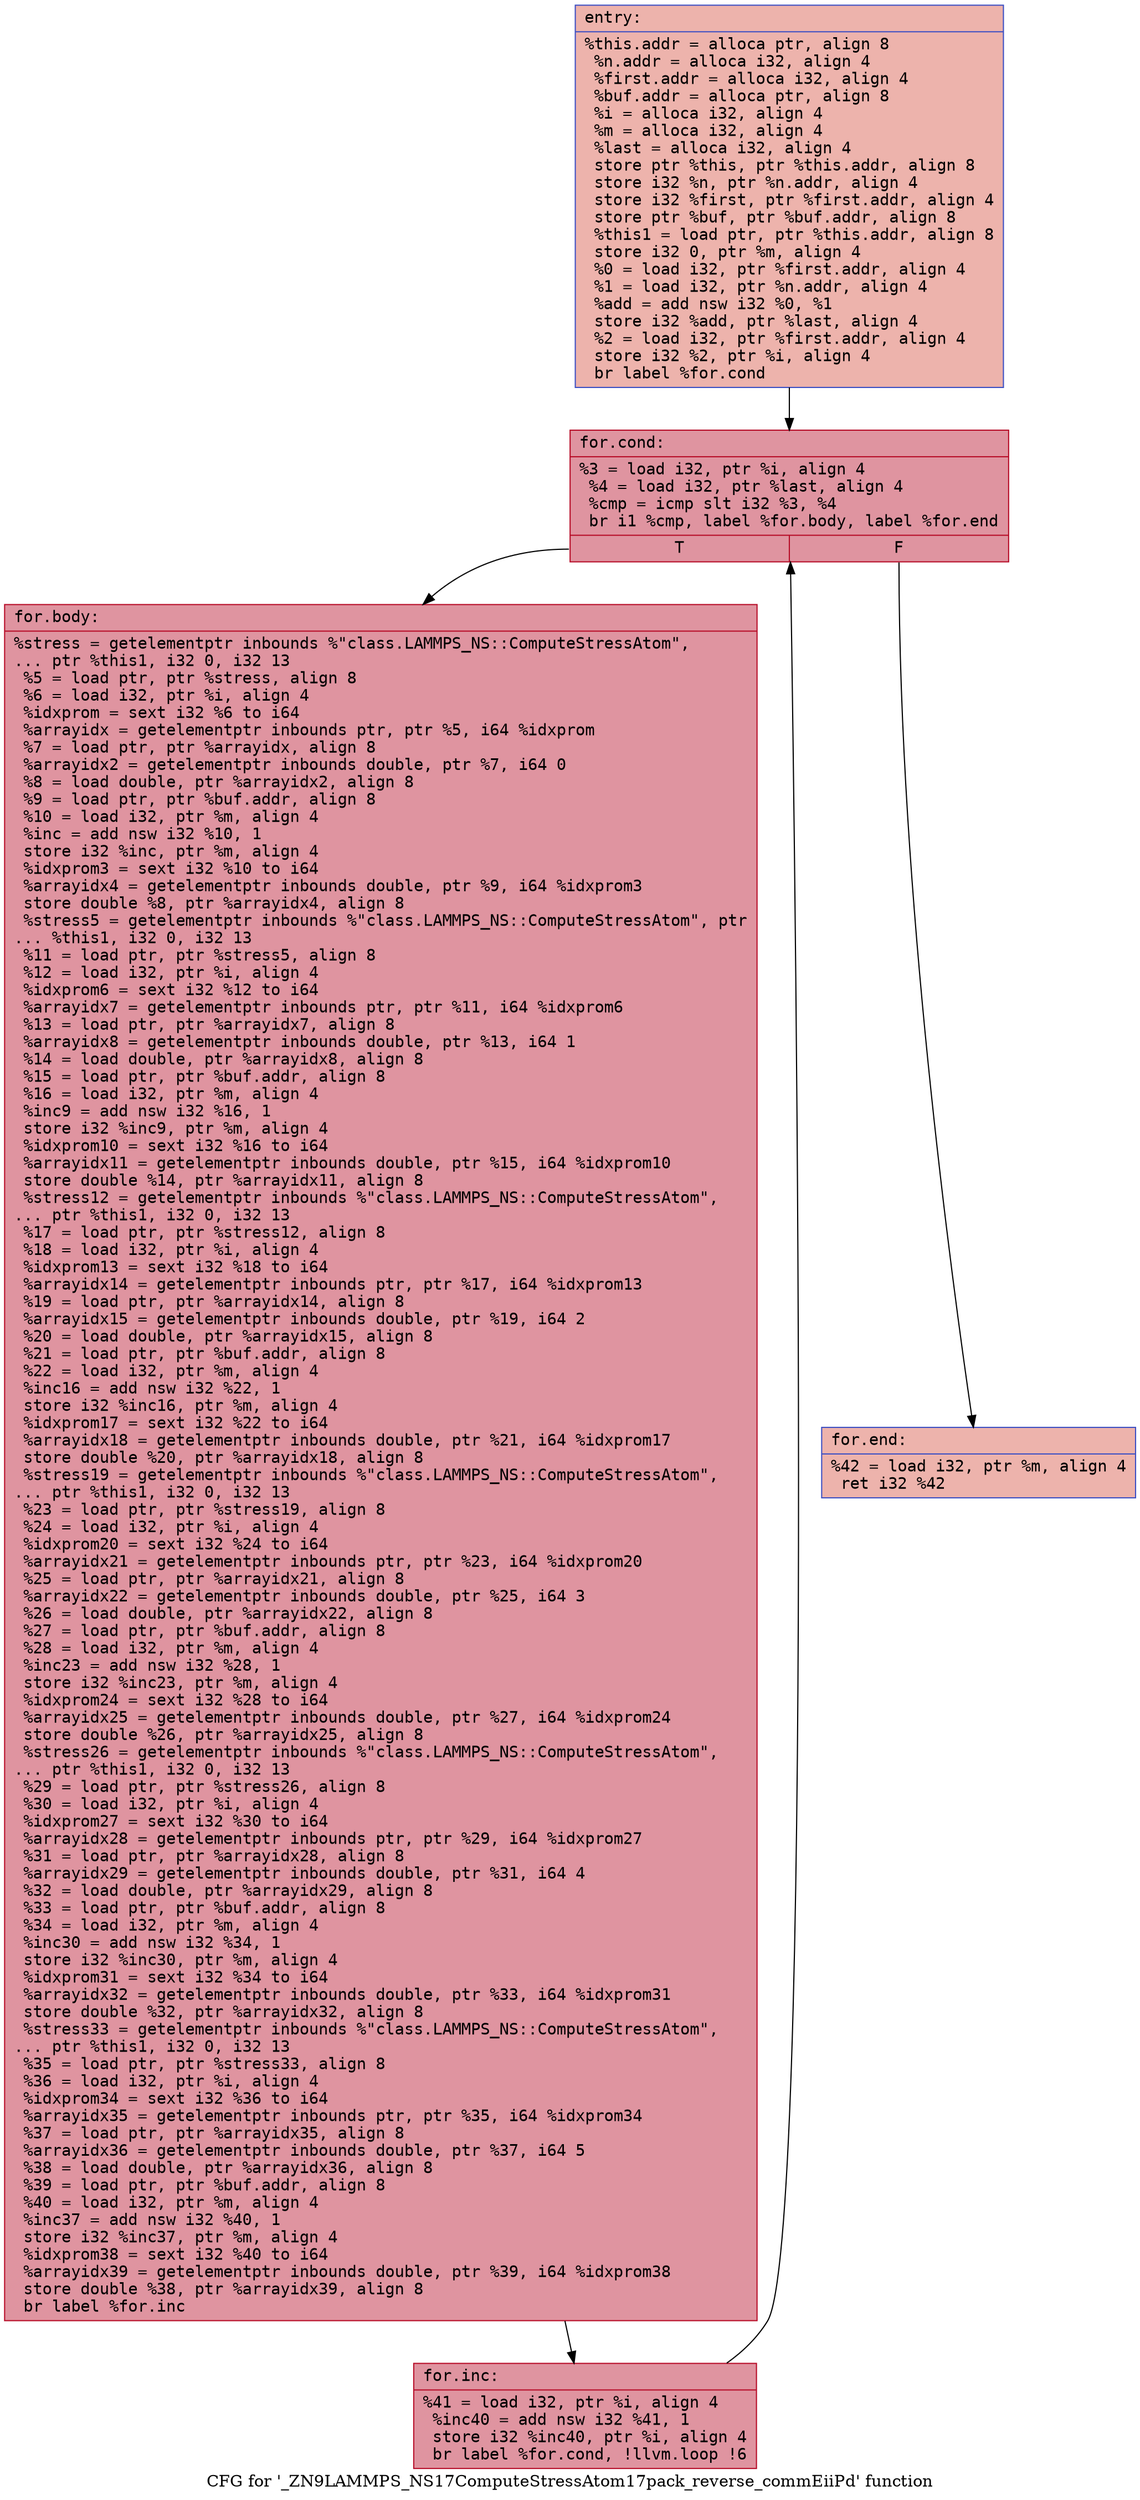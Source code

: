 digraph "CFG for '_ZN9LAMMPS_NS17ComputeStressAtom17pack_reverse_commEiiPd' function" {
	label="CFG for '_ZN9LAMMPS_NS17ComputeStressAtom17pack_reverse_commEiiPd' function";

	Node0x5632c9fd72a0 [shape=record,color="#3d50c3ff", style=filled, fillcolor="#d6524470" fontname="Courier",label="{entry:\l|  %this.addr = alloca ptr, align 8\l  %n.addr = alloca i32, align 4\l  %first.addr = alloca i32, align 4\l  %buf.addr = alloca ptr, align 8\l  %i = alloca i32, align 4\l  %m = alloca i32, align 4\l  %last = alloca i32, align 4\l  store ptr %this, ptr %this.addr, align 8\l  store i32 %n, ptr %n.addr, align 4\l  store i32 %first, ptr %first.addr, align 4\l  store ptr %buf, ptr %buf.addr, align 8\l  %this1 = load ptr, ptr %this.addr, align 8\l  store i32 0, ptr %m, align 4\l  %0 = load i32, ptr %first.addr, align 4\l  %1 = load i32, ptr %n.addr, align 4\l  %add = add nsw i32 %0, %1\l  store i32 %add, ptr %last, align 4\l  %2 = load i32, ptr %first.addr, align 4\l  store i32 %2, ptr %i, align 4\l  br label %for.cond\l}"];
	Node0x5632c9fd72a0 -> Node0x5632c9fd8170[tooltip="entry -> for.cond\nProbability 100.00%" ];
	Node0x5632c9fd8170 [shape=record,color="#b70d28ff", style=filled, fillcolor="#b70d2870" fontname="Courier",label="{for.cond:\l|  %3 = load i32, ptr %i, align 4\l  %4 = load i32, ptr %last, align 4\l  %cmp = icmp slt i32 %3, %4\l  br i1 %cmp, label %for.body, label %for.end\l|{<s0>T|<s1>F}}"];
	Node0x5632c9fd8170:s0 -> Node0x5632c9fd8410[tooltip="for.cond -> for.body\nProbability 96.88%" ];
	Node0x5632c9fd8170:s1 -> Node0x5632c9fd8490[tooltip="for.cond -> for.end\nProbability 3.12%" ];
	Node0x5632c9fd8410 [shape=record,color="#b70d28ff", style=filled, fillcolor="#b70d2870" fontname="Courier",label="{for.body:\l|  %stress = getelementptr inbounds %\"class.LAMMPS_NS::ComputeStressAtom\",\l... ptr %this1, i32 0, i32 13\l  %5 = load ptr, ptr %stress, align 8\l  %6 = load i32, ptr %i, align 4\l  %idxprom = sext i32 %6 to i64\l  %arrayidx = getelementptr inbounds ptr, ptr %5, i64 %idxprom\l  %7 = load ptr, ptr %arrayidx, align 8\l  %arrayidx2 = getelementptr inbounds double, ptr %7, i64 0\l  %8 = load double, ptr %arrayidx2, align 8\l  %9 = load ptr, ptr %buf.addr, align 8\l  %10 = load i32, ptr %m, align 4\l  %inc = add nsw i32 %10, 1\l  store i32 %inc, ptr %m, align 4\l  %idxprom3 = sext i32 %10 to i64\l  %arrayidx4 = getelementptr inbounds double, ptr %9, i64 %idxprom3\l  store double %8, ptr %arrayidx4, align 8\l  %stress5 = getelementptr inbounds %\"class.LAMMPS_NS::ComputeStressAtom\", ptr\l... %this1, i32 0, i32 13\l  %11 = load ptr, ptr %stress5, align 8\l  %12 = load i32, ptr %i, align 4\l  %idxprom6 = sext i32 %12 to i64\l  %arrayidx7 = getelementptr inbounds ptr, ptr %11, i64 %idxprom6\l  %13 = load ptr, ptr %arrayidx7, align 8\l  %arrayidx8 = getelementptr inbounds double, ptr %13, i64 1\l  %14 = load double, ptr %arrayidx8, align 8\l  %15 = load ptr, ptr %buf.addr, align 8\l  %16 = load i32, ptr %m, align 4\l  %inc9 = add nsw i32 %16, 1\l  store i32 %inc9, ptr %m, align 4\l  %idxprom10 = sext i32 %16 to i64\l  %arrayidx11 = getelementptr inbounds double, ptr %15, i64 %idxprom10\l  store double %14, ptr %arrayidx11, align 8\l  %stress12 = getelementptr inbounds %\"class.LAMMPS_NS::ComputeStressAtom\",\l... ptr %this1, i32 0, i32 13\l  %17 = load ptr, ptr %stress12, align 8\l  %18 = load i32, ptr %i, align 4\l  %idxprom13 = sext i32 %18 to i64\l  %arrayidx14 = getelementptr inbounds ptr, ptr %17, i64 %idxprom13\l  %19 = load ptr, ptr %arrayidx14, align 8\l  %arrayidx15 = getelementptr inbounds double, ptr %19, i64 2\l  %20 = load double, ptr %arrayidx15, align 8\l  %21 = load ptr, ptr %buf.addr, align 8\l  %22 = load i32, ptr %m, align 4\l  %inc16 = add nsw i32 %22, 1\l  store i32 %inc16, ptr %m, align 4\l  %idxprom17 = sext i32 %22 to i64\l  %arrayidx18 = getelementptr inbounds double, ptr %21, i64 %idxprom17\l  store double %20, ptr %arrayidx18, align 8\l  %stress19 = getelementptr inbounds %\"class.LAMMPS_NS::ComputeStressAtom\",\l... ptr %this1, i32 0, i32 13\l  %23 = load ptr, ptr %stress19, align 8\l  %24 = load i32, ptr %i, align 4\l  %idxprom20 = sext i32 %24 to i64\l  %arrayidx21 = getelementptr inbounds ptr, ptr %23, i64 %idxprom20\l  %25 = load ptr, ptr %arrayidx21, align 8\l  %arrayidx22 = getelementptr inbounds double, ptr %25, i64 3\l  %26 = load double, ptr %arrayidx22, align 8\l  %27 = load ptr, ptr %buf.addr, align 8\l  %28 = load i32, ptr %m, align 4\l  %inc23 = add nsw i32 %28, 1\l  store i32 %inc23, ptr %m, align 4\l  %idxprom24 = sext i32 %28 to i64\l  %arrayidx25 = getelementptr inbounds double, ptr %27, i64 %idxprom24\l  store double %26, ptr %arrayidx25, align 8\l  %stress26 = getelementptr inbounds %\"class.LAMMPS_NS::ComputeStressAtom\",\l... ptr %this1, i32 0, i32 13\l  %29 = load ptr, ptr %stress26, align 8\l  %30 = load i32, ptr %i, align 4\l  %idxprom27 = sext i32 %30 to i64\l  %arrayidx28 = getelementptr inbounds ptr, ptr %29, i64 %idxprom27\l  %31 = load ptr, ptr %arrayidx28, align 8\l  %arrayidx29 = getelementptr inbounds double, ptr %31, i64 4\l  %32 = load double, ptr %arrayidx29, align 8\l  %33 = load ptr, ptr %buf.addr, align 8\l  %34 = load i32, ptr %m, align 4\l  %inc30 = add nsw i32 %34, 1\l  store i32 %inc30, ptr %m, align 4\l  %idxprom31 = sext i32 %34 to i64\l  %arrayidx32 = getelementptr inbounds double, ptr %33, i64 %idxprom31\l  store double %32, ptr %arrayidx32, align 8\l  %stress33 = getelementptr inbounds %\"class.LAMMPS_NS::ComputeStressAtom\",\l... ptr %this1, i32 0, i32 13\l  %35 = load ptr, ptr %stress33, align 8\l  %36 = load i32, ptr %i, align 4\l  %idxprom34 = sext i32 %36 to i64\l  %arrayidx35 = getelementptr inbounds ptr, ptr %35, i64 %idxprom34\l  %37 = load ptr, ptr %arrayidx35, align 8\l  %arrayidx36 = getelementptr inbounds double, ptr %37, i64 5\l  %38 = load double, ptr %arrayidx36, align 8\l  %39 = load ptr, ptr %buf.addr, align 8\l  %40 = load i32, ptr %m, align 4\l  %inc37 = add nsw i32 %40, 1\l  store i32 %inc37, ptr %m, align 4\l  %idxprom38 = sext i32 %40 to i64\l  %arrayidx39 = getelementptr inbounds double, ptr %39, i64 %idxprom38\l  store double %38, ptr %arrayidx39, align 8\l  br label %for.inc\l}"];
	Node0x5632c9fd8410 -> Node0x5632c9fdc250[tooltip="for.body -> for.inc\nProbability 100.00%" ];
	Node0x5632c9fdc250 [shape=record,color="#b70d28ff", style=filled, fillcolor="#b70d2870" fontname="Courier",label="{for.inc:\l|  %41 = load i32, ptr %i, align 4\l  %inc40 = add nsw i32 %41, 1\l  store i32 %inc40, ptr %i, align 4\l  br label %for.cond, !llvm.loop !6\l}"];
	Node0x5632c9fdc250 -> Node0x5632c9fd8170[tooltip="for.inc -> for.cond\nProbability 100.00%" ];
	Node0x5632c9fd8490 [shape=record,color="#3d50c3ff", style=filled, fillcolor="#d6524470" fontname="Courier",label="{for.end:\l|  %42 = load i32, ptr %m, align 4\l  ret i32 %42\l}"];
}
